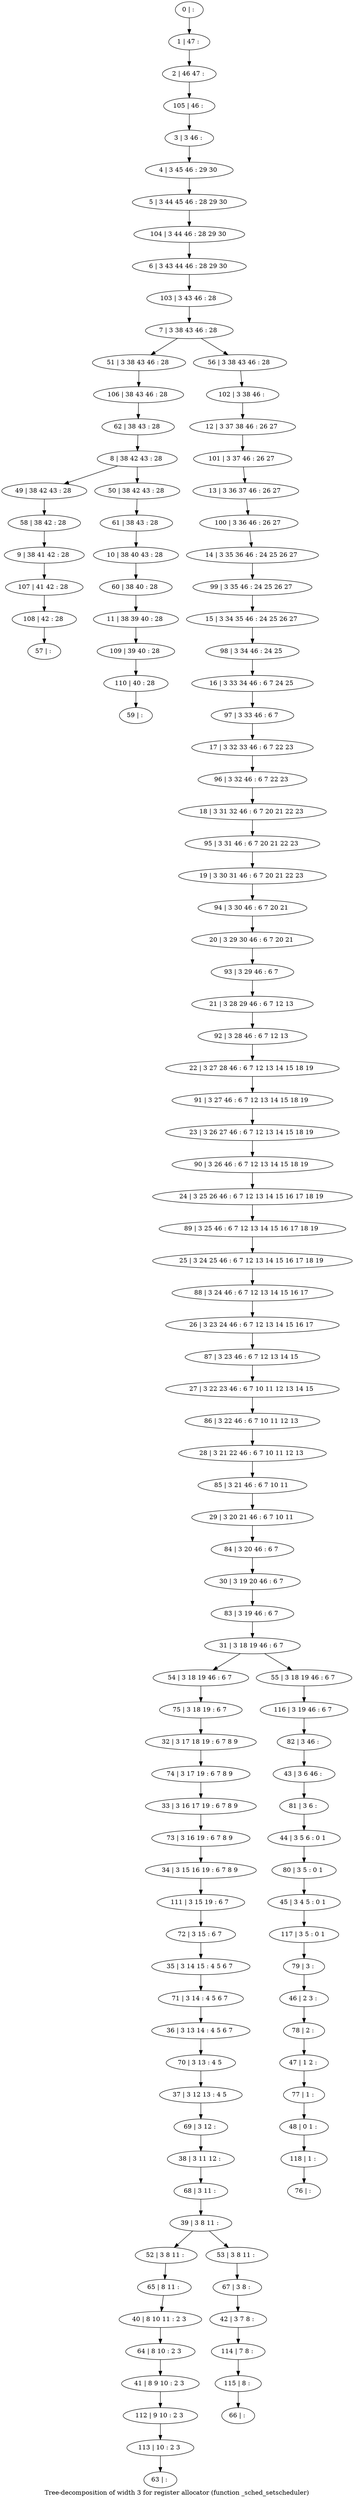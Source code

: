 digraph G {
graph [label="Tree-decomposition of width 3 for register allocator (function _sched_setscheduler)"]
0[label="0 | : "];
1[label="1 | 47 : "];
2[label="2 | 46 47 : "];
3[label="3 | 3 46 : "];
4[label="4 | 3 45 46 : 29 30 "];
5[label="5 | 3 44 45 46 : 28 29 30 "];
6[label="6 | 3 43 44 46 : 28 29 30 "];
7[label="7 | 3 38 43 46 : 28 "];
8[label="8 | 38 42 43 : 28 "];
9[label="9 | 38 41 42 : 28 "];
10[label="10 | 38 40 43 : 28 "];
11[label="11 | 38 39 40 : 28 "];
12[label="12 | 3 37 38 46 : 26 27 "];
13[label="13 | 3 36 37 46 : 26 27 "];
14[label="14 | 3 35 36 46 : 24 25 26 27 "];
15[label="15 | 3 34 35 46 : 24 25 26 27 "];
16[label="16 | 3 33 34 46 : 6 7 24 25 "];
17[label="17 | 3 32 33 46 : 6 7 22 23 "];
18[label="18 | 3 31 32 46 : 6 7 20 21 22 23 "];
19[label="19 | 3 30 31 46 : 6 7 20 21 22 23 "];
20[label="20 | 3 29 30 46 : 6 7 20 21 "];
21[label="21 | 3 28 29 46 : 6 7 12 13 "];
22[label="22 | 3 27 28 46 : 6 7 12 13 14 15 18 19 "];
23[label="23 | 3 26 27 46 : 6 7 12 13 14 15 18 19 "];
24[label="24 | 3 25 26 46 : 6 7 12 13 14 15 16 17 18 19 "];
25[label="25 | 3 24 25 46 : 6 7 12 13 14 15 16 17 18 19 "];
26[label="26 | 3 23 24 46 : 6 7 12 13 14 15 16 17 "];
27[label="27 | 3 22 23 46 : 6 7 10 11 12 13 14 15 "];
28[label="28 | 3 21 22 46 : 6 7 10 11 12 13 "];
29[label="29 | 3 20 21 46 : 6 7 10 11 "];
30[label="30 | 3 19 20 46 : 6 7 "];
31[label="31 | 3 18 19 46 : 6 7 "];
32[label="32 | 3 17 18 19 : 6 7 8 9 "];
33[label="33 | 3 16 17 19 : 6 7 8 9 "];
34[label="34 | 3 15 16 19 : 6 7 8 9 "];
35[label="35 | 3 14 15 : 4 5 6 7 "];
36[label="36 | 3 13 14 : 4 5 6 7 "];
37[label="37 | 3 12 13 : 4 5 "];
38[label="38 | 3 11 12 : "];
39[label="39 | 3 8 11 : "];
40[label="40 | 8 10 11 : 2 3 "];
41[label="41 | 8 9 10 : 2 3 "];
42[label="42 | 3 7 8 : "];
43[label="43 | 3 6 46 : "];
44[label="44 | 3 5 6 : 0 1 "];
45[label="45 | 3 4 5 : 0 1 "];
46[label="46 | 2 3 : "];
47[label="47 | 1 2 : "];
48[label="48 | 0 1 : "];
49[label="49 | 38 42 43 : 28 "];
50[label="50 | 38 42 43 : 28 "];
51[label="51 | 3 38 43 46 : 28 "];
52[label="52 | 3 8 11 : "];
53[label="53 | 3 8 11 : "];
54[label="54 | 3 18 19 46 : 6 7 "];
55[label="55 | 3 18 19 46 : 6 7 "];
56[label="56 | 3 38 43 46 : 28 "];
57[label="57 | : "];
58[label="58 | 38 42 : 28 "];
59[label="59 | : "];
60[label="60 | 38 40 : 28 "];
61[label="61 | 38 43 : 28 "];
62[label="62 | 38 43 : 28 "];
63[label="63 | : "];
64[label="64 | 8 10 : 2 3 "];
65[label="65 | 8 11 : "];
66[label="66 | : "];
67[label="67 | 3 8 : "];
68[label="68 | 3 11 : "];
69[label="69 | 3 12 : "];
70[label="70 | 3 13 : 4 5 "];
71[label="71 | 3 14 : 4 5 6 7 "];
72[label="72 | 3 15 : 6 7 "];
73[label="73 | 3 16 19 : 6 7 8 9 "];
74[label="74 | 3 17 19 : 6 7 8 9 "];
75[label="75 | 3 18 19 : 6 7 "];
76[label="76 | : "];
77[label="77 | 1 : "];
78[label="78 | 2 : "];
79[label="79 | 3 : "];
80[label="80 | 3 5 : 0 1 "];
81[label="81 | 3 6 : "];
82[label="82 | 3 46 : "];
83[label="83 | 3 19 46 : 6 7 "];
84[label="84 | 3 20 46 : 6 7 "];
85[label="85 | 3 21 46 : 6 7 10 11 "];
86[label="86 | 3 22 46 : 6 7 10 11 12 13 "];
87[label="87 | 3 23 46 : 6 7 12 13 14 15 "];
88[label="88 | 3 24 46 : 6 7 12 13 14 15 16 17 "];
89[label="89 | 3 25 46 : 6 7 12 13 14 15 16 17 18 19 "];
90[label="90 | 3 26 46 : 6 7 12 13 14 15 18 19 "];
91[label="91 | 3 27 46 : 6 7 12 13 14 15 18 19 "];
92[label="92 | 3 28 46 : 6 7 12 13 "];
93[label="93 | 3 29 46 : 6 7 "];
94[label="94 | 3 30 46 : 6 7 20 21 "];
95[label="95 | 3 31 46 : 6 7 20 21 22 23 "];
96[label="96 | 3 32 46 : 6 7 22 23 "];
97[label="97 | 3 33 46 : 6 7 "];
98[label="98 | 3 34 46 : 24 25 "];
99[label="99 | 3 35 46 : 24 25 26 27 "];
100[label="100 | 3 36 46 : 26 27 "];
101[label="101 | 3 37 46 : 26 27 "];
102[label="102 | 3 38 46 : "];
103[label="103 | 3 43 46 : 28 "];
104[label="104 | 3 44 46 : 28 29 30 "];
105[label="105 | 46 : "];
106[label="106 | 38 43 46 : 28 "];
107[label="107 | 41 42 : 28 "];
108[label="108 | 42 : 28 "];
109[label="109 | 39 40 : 28 "];
110[label="110 | 40 : 28 "];
111[label="111 | 3 15 19 : 6 7 "];
112[label="112 | 9 10 : 2 3 "];
113[label="113 | 10 : 2 3 "];
114[label="114 | 7 8 : "];
115[label="115 | 8 : "];
116[label="116 | 3 19 46 : 6 7 "];
117[label="117 | 3 5 : 0 1 "];
118[label="118 | 1 : "];
0->1 ;
1->2 ;
3->4 ;
4->5 ;
8->49 ;
8->50 ;
7->51 ;
39->52 ;
39->53 ;
31->54 ;
31->55 ;
7->56 ;
58->9 ;
49->58 ;
60->11 ;
10->60 ;
61->10 ;
50->61 ;
62->8 ;
64->41 ;
40->64 ;
65->40 ;
52->65 ;
67->42 ;
53->67 ;
68->39 ;
38->68 ;
69->38 ;
37->69 ;
70->37 ;
36->70 ;
71->36 ;
35->71 ;
72->35 ;
73->34 ;
33->73 ;
74->33 ;
32->74 ;
75->32 ;
54->75 ;
77->48 ;
47->77 ;
78->47 ;
46->78 ;
79->46 ;
80->45 ;
44->80 ;
81->44 ;
43->81 ;
82->43 ;
83->31 ;
30->83 ;
84->30 ;
29->84 ;
85->29 ;
28->85 ;
86->28 ;
27->86 ;
87->27 ;
26->87 ;
88->26 ;
25->88 ;
89->25 ;
24->89 ;
90->24 ;
23->90 ;
91->23 ;
22->91 ;
92->22 ;
21->92 ;
93->21 ;
20->93 ;
94->20 ;
19->94 ;
95->19 ;
18->95 ;
96->18 ;
17->96 ;
97->17 ;
16->97 ;
98->16 ;
15->98 ;
99->15 ;
14->99 ;
100->14 ;
13->100 ;
101->13 ;
12->101 ;
102->12 ;
56->102 ;
103->7 ;
6->103 ;
104->6 ;
5->104 ;
105->3 ;
2->105 ;
106->62 ;
51->106 ;
9->107 ;
108->57 ;
107->108 ;
11->109 ;
110->59 ;
109->110 ;
111->72 ;
34->111 ;
41->112 ;
113->63 ;
112->113 ;
42->114 ;
115->66 ;
114->115 ;
116->82 ;
55->116 ;
117->79 ;
45->117 ;
118->76 ;
48->118 ;
}
